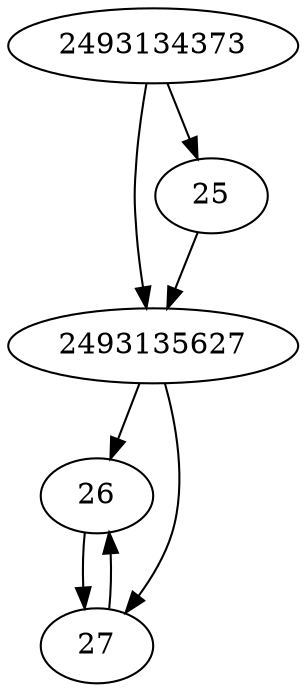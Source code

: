 strict digraph  {
2493134373;
2493135627;
25;
26;
27;
2493134373 -> 2493135627;
2493134373 -> 25;
2493135627 -> 26;
2493135627 -> 27;
25 -> 2493135627;
26 -> 27;
27 -> 26;
}
